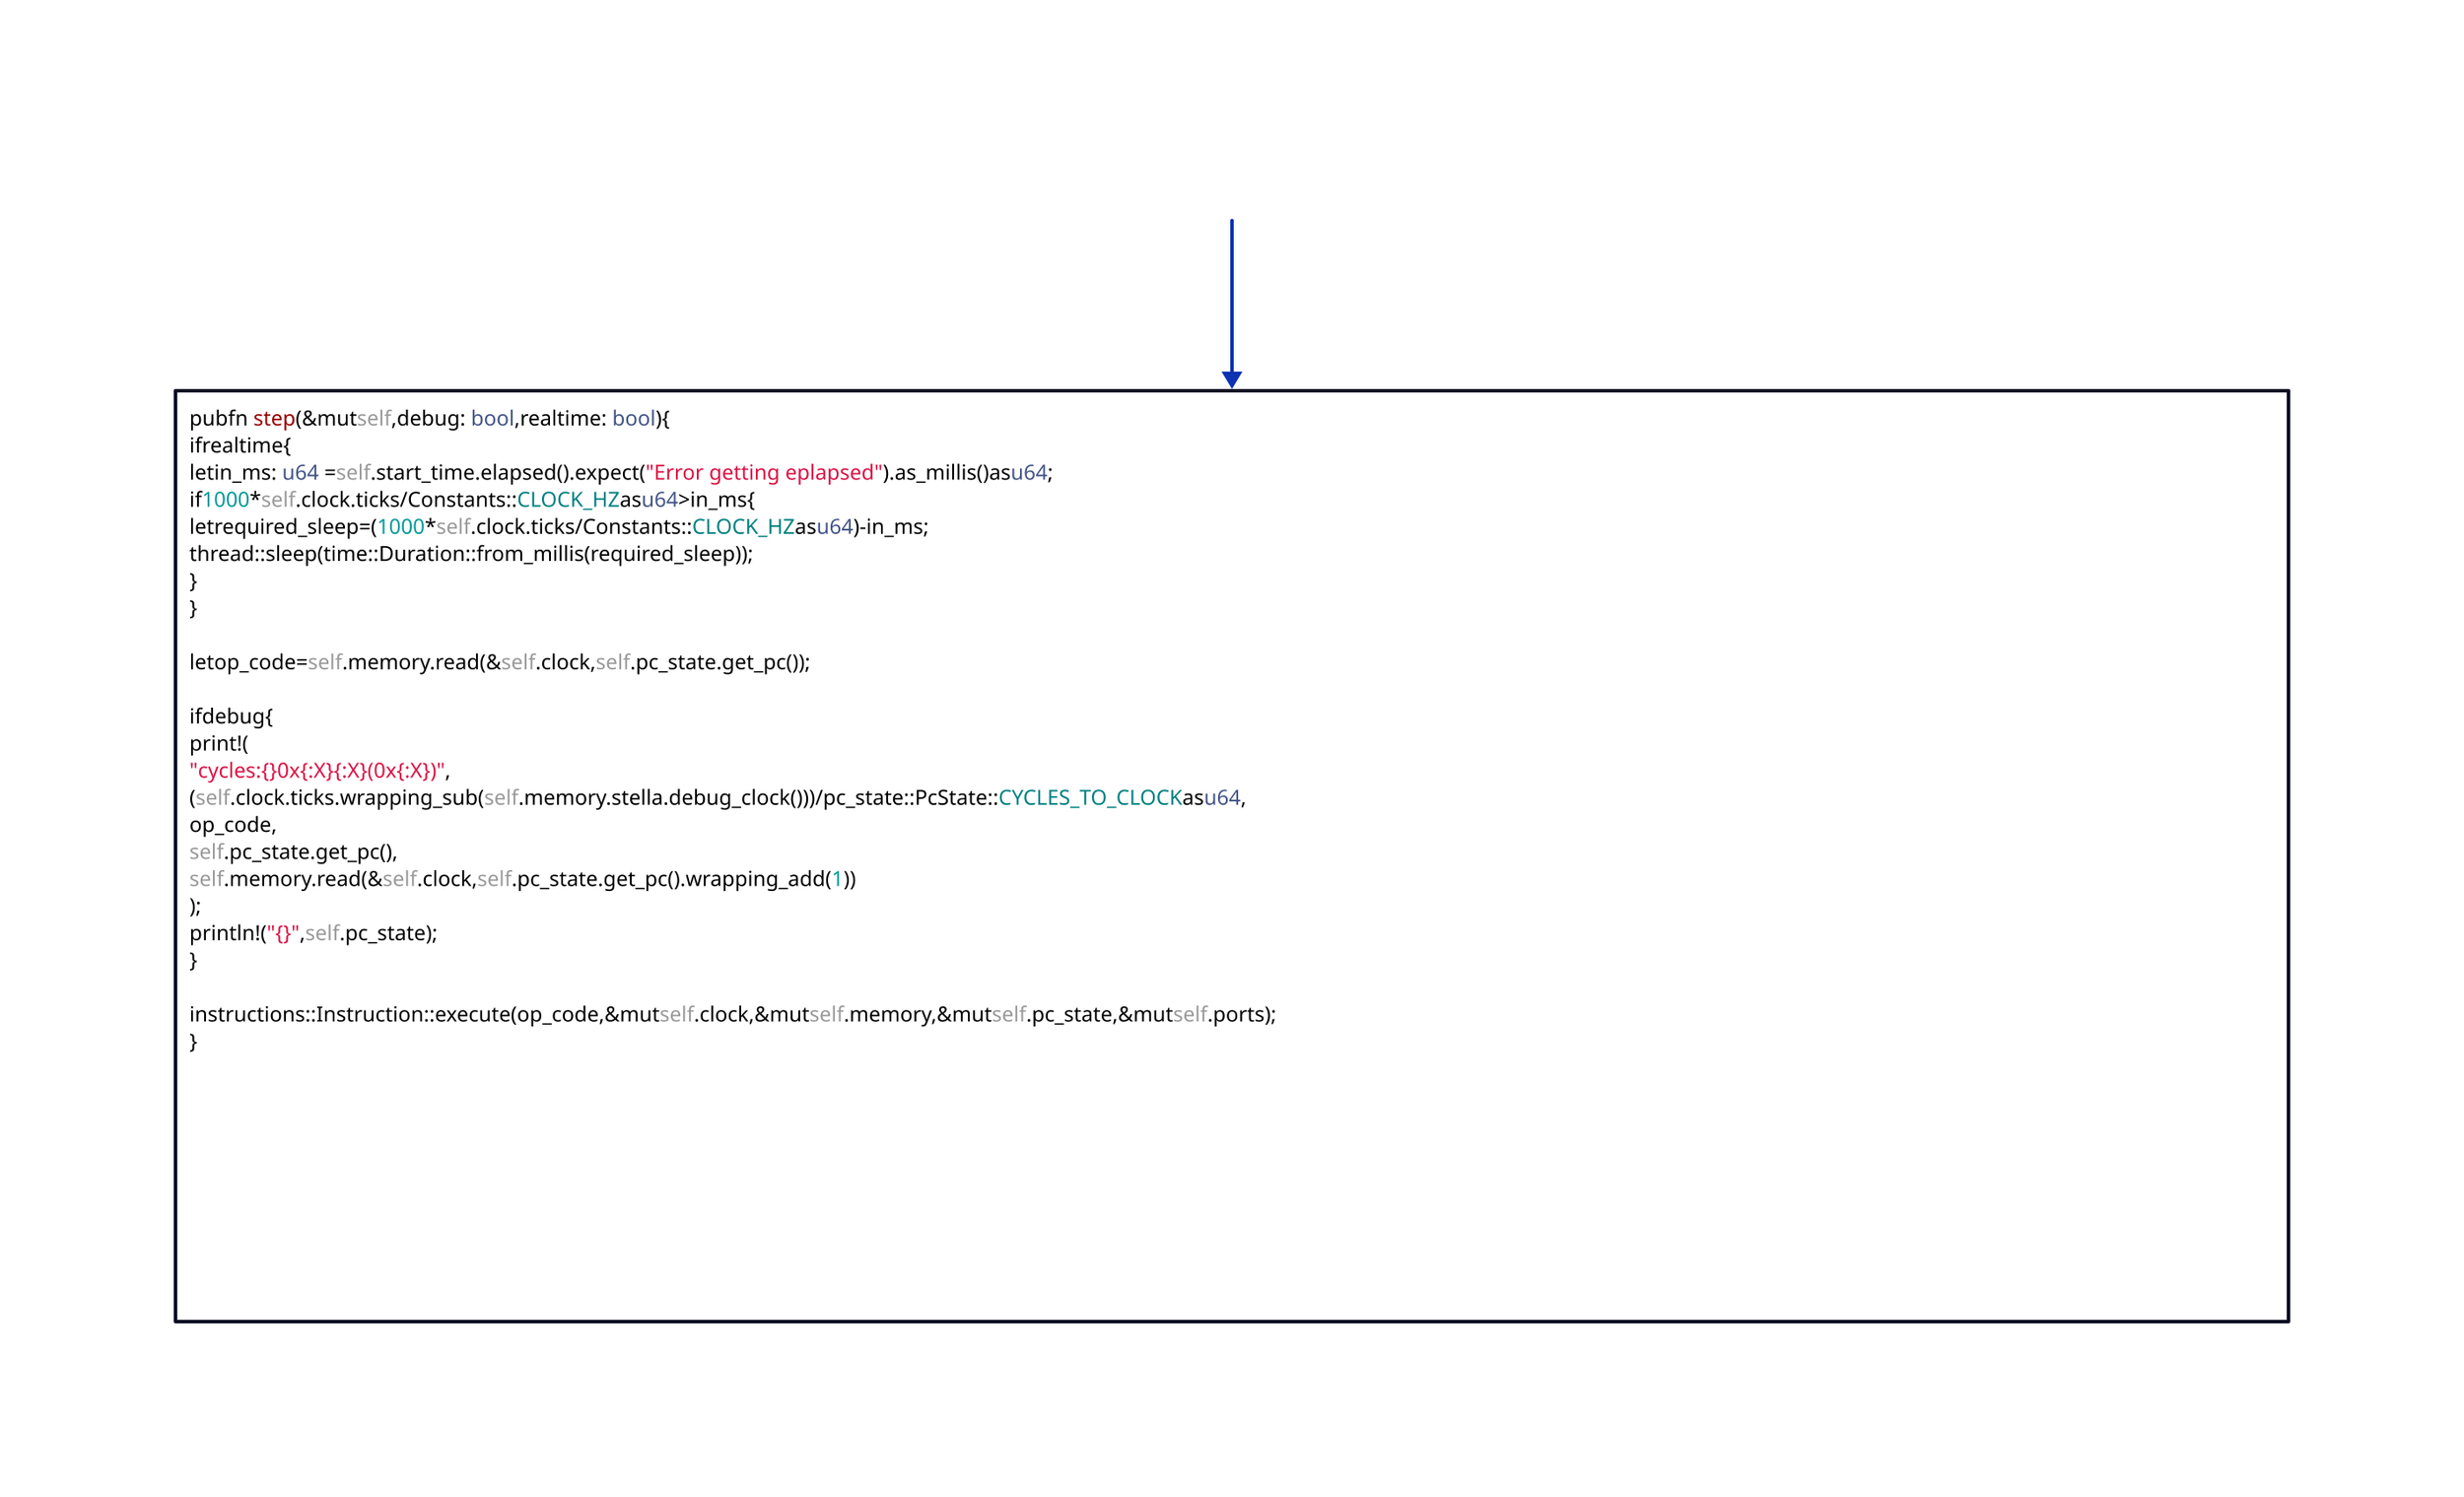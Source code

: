 heading:|md
Brining The CPU Together
|

heading -> core

core:|`rust
 pub fn step(&mut self, debug: bool, realtime: bool) {
        if realtime {
            let in_ms: u64 = self.start_time.elapsed().expect("Error getting eplapsed").as_millis() as u64;
            if 1000 * self.clock.ticks / Constants::CLOCK_HZ as u64 > in_ms {
                let required_sleep = (1000 * self.clock.ticks / Constants::CLOCK_HZ as u64) - in_ms;
                thread::sleep(time::Duration::from_millis(required_sleep));
            }
        }

        let op_code = self.memory.read(&self.clock, self.pc_state.get_pc());

        if debug {
            print!(
                "cycles:{} 0x{:X} {:X} (0x{:X}) ",
                (self.clock.ticks.wrapping_sub(self.memory.stella.debug_clock())) / pc_state::PcState::CYCLES_TO_CLOCK as u64,
                op_code,
                self.pc_state.get_pc(),
                self.memory.read(&self.clock, self.pc_state.get_pc().wrapping_add(1))
            );
            println!("{}", self.pc_state);
        }

        instructions::Instruction::execute(op_code, &mut self.clock, &mut self.memory, &mut self.pc_state, &mut self.ports);
    }

`|
